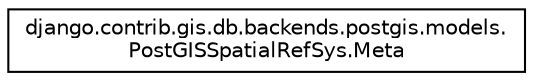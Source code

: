 digraph "Graphical Class Hierarchy"
{
 // LATEX_PDF_SIZE
  edge [fontname="Helvetica",fontsize="10",labelfontname="Helvetica",labelfontsize="10"];
  node [fontname="Helvetica",fontsize="10",shape=record];
  rankdir="LR";
  Node0 [label="django.contrib.gis.db.backends.postgis.models.\lPostGISSpatialRefSys.Meta",height=0.2,width=0.4,color="black", fillcolor="white", style="filled",URL="$df/d69/classdjango_1_1contrib_1_1gis_1_1db_1_1backends_1_1postgis_1_1models_1_1_post_g_i_s_spatial_ref_sys_1_1_meta.html",tooltip=" "];
}
